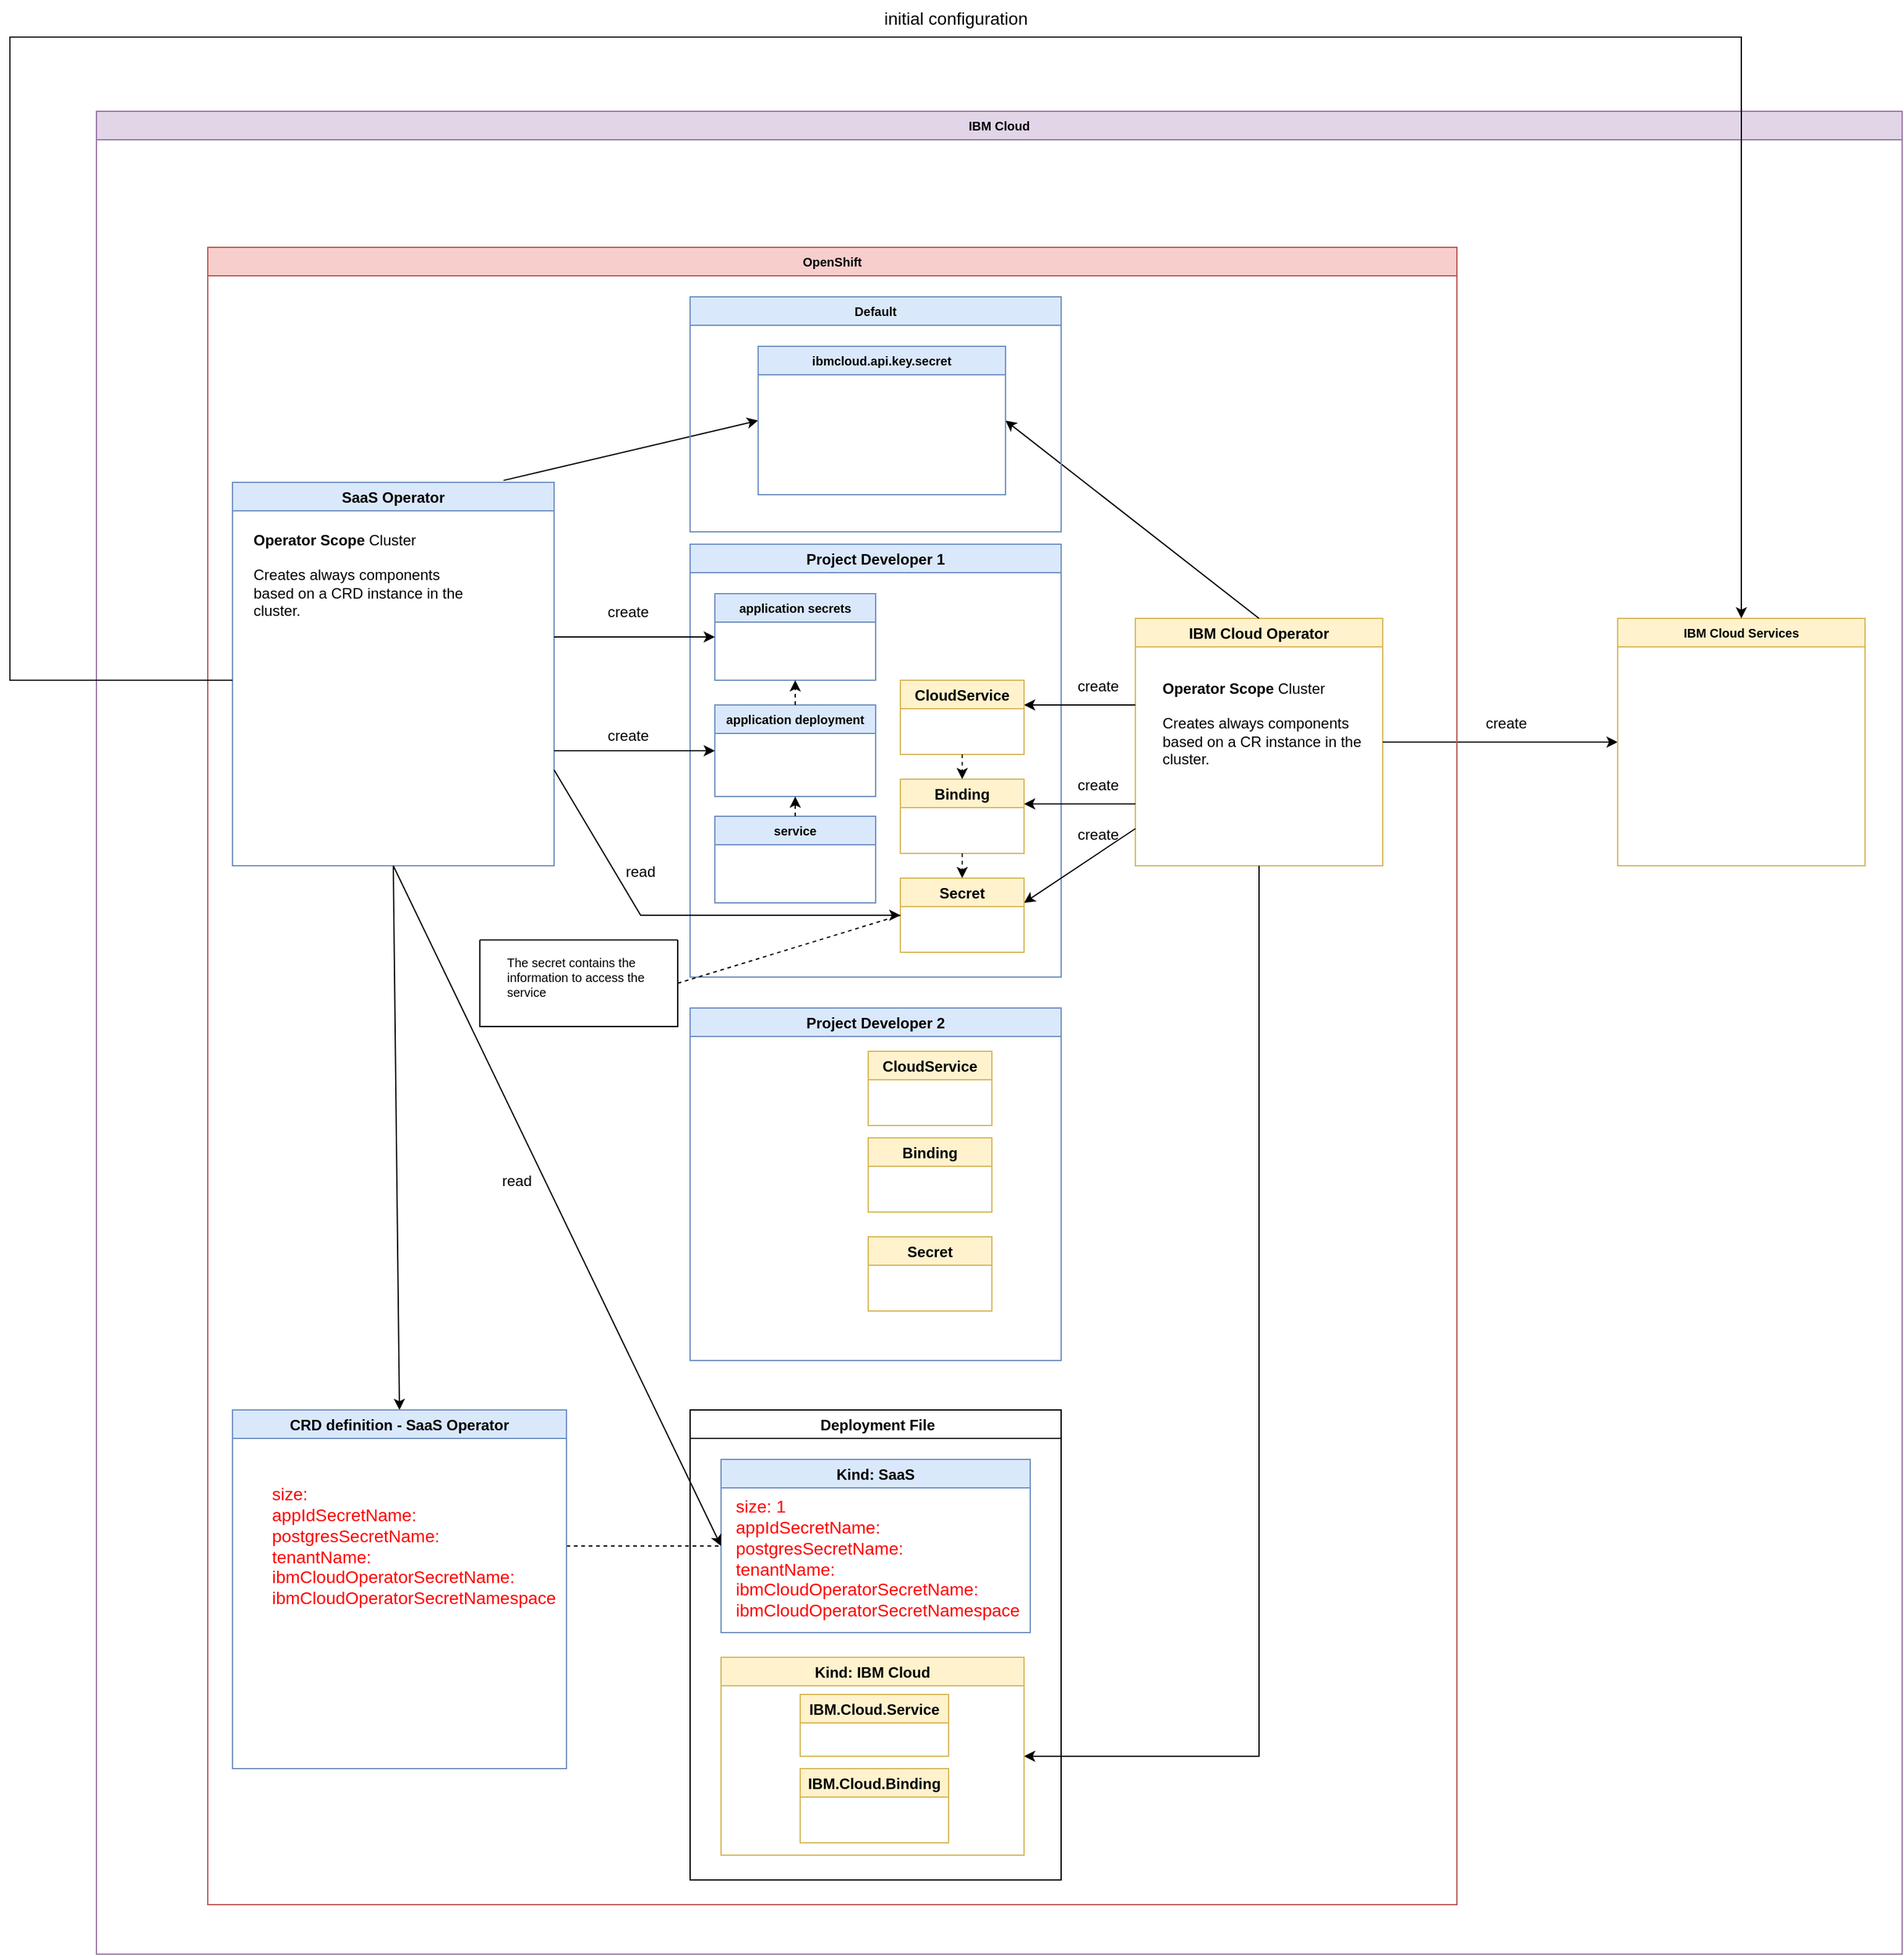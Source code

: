 <mxfile version="16.4.0" type="device" pages="2"><diagram id="ZJD4ddvh5a6maTwFPpQm" name="Simplified overview starting point 2022.02.23"><mxGraphModel dx="1677" dy="1834" grid="1" gridSize="10" guides="1" tooltips="1" connect="1" arrows="1" fold="1" page="1" pageScale="1" pageWidth="827" pageHeight="1169" math="0" shadow="0"><root><mxCell id="0"/><mxCell id="1" parent="0"/><mxCell id="05u67PnVDAq-zi8xKlbg-2" value="SaaS Operator" style="swimlane;fillColor=#dae8fc;strokeColor=#6c8ebf;" vertex="1" parent="1"><mxGeometry x="-140" y="-40" width="260" height="310" as="geometry"><mxRectangle x="-140" y="-40" width="120" height="23" as="alternateBounds"/></mxGeometry></mxCell><mxCell id="05u67PnVDAq-zi8xKlbg-1" value="IBM Cloud Operator" style="swimlane;fillColor=#fff2cc;strokeColor=#d6b656;" vertex="1" parent="1"><mxGeometry x="590" y="70" width="200" height="200" as="geometry"/></mxCell><mxCell id="05u67PnVDAq-zi8xKlbg-4" value="Project Developer 1" style="swimlane;fillColor=#dae8fc;strokeColor=#6c8ebf;" vertex="1" parent="1"><mxGeometry x="230" y="10" width="300" height="350" as="geometry"/></mxCell><mxCell id="05u67PnVDAq-zi8xKlbg-5" value="Project Developer 2" style="swimlane;fillColor=#dae8fc;strokeColor=#6c8ebf;" vertex="1" parent="1"><mxGeometry x="230" y="385" width="300" height="285" as="geometry"/></mxCell><mxCell id="05u67PnVDAq-zi8xKlbg-6" value="Binding" style="swimlane;fillColor=#fff2cc;strokeColor=#d6b656;" vertex="1" parent="05u67PnVDAq-zi8xKlbg-5"><mxGeometry x="144" y="105" width="100" height="60" as="geometry"/></mxCell><mxCell id="05u67PnVDAq-zi8xKlbg-7" value="Secret" style="swimlane;fillColor=#fff2cc;strokeColor=#d6b656;" vertex="1" parent="05u67PnVDAq-zi8xKlbg-5"><mxGeometry x="144" y="185" width="100" height="60" as="geometry"/></mxCell><mxCell id="05u67PnVDAq-zi8xKlbg-43" value="CloudService" style="swimlane;fillColor=#fff2cc;strokeColor=#d6b656;" vertex="1" parent="05u67PnVDAq-zi8xKlbg-5"><mxGeometry x="144" y="35" width="100" height="60" as="geometry"/></mxCell><mxCell id="05u67PnVDAq-zi8xKlbg-11" value="" style="endArrow=classic;html=1;rounded=0;" edge="1" parent="1"><mxGeometry width="50" height="50" relative="1" as="geometry"><mxPoint x="590" y="140" as="sourcePoint"/><mxPoint x="500" y="140" as="targetPoint"/></mxGeometry></mxCell><mxCell id="05u67PnVDAq-zi8xKlbg-14" value="" style="endArrow=classic;html=1;rounded=0;entryX=1;entryY=0.5;entryDx=0;entryDy=0;exitX=0.5;exitY=1;exitDx=0;exitDy=0;" edge="1" parent="1" source="05u67PnVDAq-zi8xKlbg-1" target="05u67PnVDAq-zi8xKlbg-13"><mxGeometry width="50" height="50" relative="1" as="geometry"><mxPoint x="280" y="650" as="sourcePoint"/><mxPoint x="440" y="420" as="targetPoint"/><Array as="points"><mxPoint x="690" y="990"/></Array></mxGeometry></mxCell><mxCell id="05u67PnVDAq-zi8xKlbg-18" value="" style="endArrow=classic;html=1;rounded=0;exitX=1;exitY=0.75;exitDx=0;exitDy=0;entryX=0;entryY=0.5;entryDx=0;entryDy=0;" edge="1" parent="1" source="05u67PnVDAq-zi8xKlbg-2" target="05u67PnVDAq-zi8xKlbg-8"><mxGeometry width="50" height="50" relative="1" as="geometry"><mxPoint x="390" y="280" as="sourcePoint"/><mxPoint x="440" y="230" as="targetPoint"/><Array as="points"><mxPoint x="190" y="310"/></Array></mxGeometry></mxCell><mxCell id="05u67PnVDAq-zi8xKlbg-20" value="" style="endArrow=classic;html=1;rounded=0;exitX=0;exitY=0.75;exitDx=0;exitDy=0;" edge="1" parent="1" source="05u67PnVDAq-zi8xKlbg-1"><mxGeometry width="50" height="50" relative="1" as="geometry"><mxPoint x="390" y="300" as="sourcePoint"/><mxPoint x="500" y="220" as="targetPoint"/></mxGeometry></mxCell><mxCell id="05u67PnVDAq-zi8xKlbg-21" value="create" style="text;html=1;strokeColor=none;fillColor=none;align=center;verticalAlign=middle;whiteSpace=wrap;rounded=0;" vertex="1" parent="1"><mxGeometry x="530" y="190" width="60" height="30" as="geometry"/></mxCell><mxCell id="05u67PnVDAq-zi8xKlbg-22" value="create" style="text;html=1;strokeColor=none;fillColor=none;align=center;verticalAlign=middle;whiteSpace=wrap;rounded=0;" vertex="1" parent="1"><mxGeometry x="530" y="110" width="60" height="30" as="geometry"/></mxCell><mxCell id="05u67PnVDAq-zi8xKlbg-25" value="" style="endArrow=classic;html=1;rounded=0;entryX=0.5;entryY=0;entryDx=0;entryDy=0;exitX=0.5;exitY=1;exitDx=0;exitDy=0;" edge="1" parent="1" source="05u67PnVDAq-zi8xKlbg-2" target="05u67PnVDAq-zi8xKlbg-24"><mxGeometry width="50" height="50" relative="1" as="geometry"><mxPoint x="95" y="270" as="sourcePoint"/><mxPoint x="440" y="450" as="targetPoint"/></mxGeometry></mxCell><mxCell id="05u67PnVDAq-zi8xKlbg-26" value="" style="endArrow=none;dashed=1;html=1;rounded=0;entryX=0;entryY=0.5;entryDx=0;entryDy=0;" edge="1" parent="1" target="05u67PnVDAq-zi8xKlbg-19"><mxGeometry width="50" height="50" relative="1" as="geometry"><mxPoint x="130" y="820" as="sourcePoint"/><mxPoint x="250" y="745" as="targetPoint"/></mxGeometry></mxCell><mxCell id="05u67PnVDAq-zi8xKlbg-41" value="" style="endArrow=classic;html=1;rounded=0;" edge="1" parent="1"><mxGeometry width="50" height="50" relative="1" as="geometry"><mxPoint x="590" y="240" as="sourcePoint"/><mxPoint x="500" y="300" as="targetPoint"/></mxGeometry></mxCell><mxCell id="05u67PnVDAq-zi8xKlbg-42" value="create" style="text;html=1;strokeColor=none;fillColor=none;align=center;verticalAlign=middle;whiteSpace=wrap;rounded=0;" vertex="1" parent="1"><mxGeometry x="530" y="230" width="60" height="30" as="geometry"/></mxCell><mxCell id="05u67PnVDAq-zi8xKlbg-48" value="" style="endArrow=classic;html=1;rounded=0;fontFamily=Helvetica;fontSize=10;entryX=1;entryY=0.5;entryDx=0;entryDy=0;exitX=0.5;exitY=0;exitDx=0;exitDy=0;" edge="1" parent="1" source="05u67PnVDAq-zi8xKlbg-1" target="05u67PnVDAq-zi8xKlbg-46"><mxGeometry width="50" height="50" relative="1" as="geometry"><mxPoint x="470" y="30" as="sourcePoint"/><mxPoint x="520" y="-20" as="targetPoint"/></mxGeometry></mxCell><mxCell id="05u67PnVDAq-zi8xKlbg-49" value="" style="endArrow=classic;html=1;rounded=0;fontFamily=Helvetica;fontSize=10;exitX=0.843;exitY=-0.005;exitDx=0;exitDy=0;exitPerimeter=0;entryX=0;entryY=0.5;entryDx=0;entryDy=0;" edge="1" parent="1" source="05u67PnVDAq-zi8xKlbg-2" target="05u67PnVDAq-zi8xKlbg-46"><mxGeometry width="50" height="50" relative="1" as="geometry"><mxPoint x="360" y="30" as="sourcePoint"/><mxPoint x="410" y="-20" as="targetPoint"/></mxGeometry></mxCell><mxCell id="05u67PnVDAq-zi8xKlbg-53" value="" style="endArrow=classic;html=1;rounded=0;fontFamily=Helvetica;fontSize=10;exitX=1;exitY=0.5;exitDx=0;exitDy=0;entryX=0;entryY=0.5;entryDx=0;entryDy=0;" edge="1" parent="1" source="05u67PnVDAq-zi8xKlbg-1" target="05u67PnVDAq-zi8xKlbg-52"><mxGeometry width="50" height="50" relative="1" as="geometry"><mxPoint x="820" y="110" as="sourcePoint"/><mxPoint x="870" y="60" as="targetPoint"/></mxGeometry></mxCell><mxCell id="05u67PnVDAq-zi8xKlbg-55" value="OpenShift" style="swimlane;fontFamily=Helvetica;fontSize=10;fillColor=#f8cecc;strokeColor=#b85450;" vertex="1" parent="1"><mxGeometry x="-160" y="-230" width="1010" height="1340" as="geometry"/></mxCell><mxCell id="05u67PnVDAq-zi8xKlbg-40" value="CloudService" style="swimlane;fillColor=#fff2cc;strokeColor=#d6b656;" vertex="1" parent="05u67PnVDAq-zi8xKlbg-55"><mxGeometry x="560" y="350" width="100" height="60" as="geometry"/></mxCell><mxCell id="05u67PnVDAq-zi8xKlbg-3" value="Binding" style="swimlane;fillColor=#fff2cc;strokeColor=#d6b656;" vertex="1" parent="05u67PnVDAq-zi8xKlbg-55"><mxGeometry x="560" y="430" width="100" height="60" as="geometry"/></mxCell><mxCell id="05u67PnVDAq-zi8xKlbg-57" value="" style="endArrow=classic;html=1;rounded=0;fontFamily=Helvetica;fontSize=10;exitX=0.5;exitY=1;exitDx=0;exitDy=0;dashed=1;" edge="1" parent="05u67PnVDAq-zi8xKlbg-55" source="05u67PnVDAq-zi8xKlbg-40" target="05u67PnVDAq-zi8xKlbg-3"><mxGeometry width="50" height="50" relative="1" as="geometry"><mxPoint x="700" y="510" as="sourcePoint"/><mxPoint x="750" y="460" as="targetPoint"/></mxGeometry></mxCell><mxCell id="05u67PnVDAq-zi8xKlbg-8" value="Secret" style="swimlane;fillColor=#fff2cc;strokeColor=#d6b656;" vertex="1" parent="05u67PnVDAq-zi8xKlbg-55"><mxGeometry x="560" y="510" width="100" height="60" as="geometry"/></mxCell><mxCell id="05u67PnVDAq-zi8xKlbg-58" value="" style="endArrow=classic;html=1;rounded=0;fontFamily=Helvetica;fontSize=10;entryX=0.5;entryY=0;entryDx=0;entryDy=0;exitX=0.5;exitY=1;exitDx=0;exitDy=0;dashed=1;" edge="1" parent="05u67PnVDAq-zi8xKlbg-55" source="05u67PnVDAq-zi8xKlbg-3" target="05u67PnVDAq-zi8xKlbg-8"><mxGeometry width="50" height="50" relative="1" as="geometry"><mxPoint x="700" y="510" as="sourcePoint"/><mxPoint x="750" y="460" as="targetPoint"/></mxGeometry></mxCell><mxCell id="05u67PnVDAq-zi8xKlbg-67" value="application secrets" style="swimlane;fontFamily=Helvetica;fontSize=10;strokeWidth=1;fillColor=#dae8fc;strokeColor=#6c8ebf;" vertex="1" parent="05u67PnVDAq-zi8xKlbg-55"><mxGeometry x="410" y="280" width="130" height="70" as="geometry"/></mxCell><mxCell id="05u67PnVDAq-zi8xKlbg-71" value="application deployment" style="swimlane;fontFamily=Helvetica;fontSize=10;strokeWidth=1;fillColor=#dae8fc;strokeColor=#6c8ebf;" vertex="1" parent="05u67PnVDAq-zi8xKlbg-55"><mxGeometry x="410" y="370" width="130" height="74" as="geometry"><mxRectangle x="410" y="370" width="140" height="23" as="alternateBounds"/></mxGeometry></mxCell><mxCell id="05u67PnVDAq-zi8xKlbg-45" value="Default" style="swimlane;fontFamily=Helvetica;fontSize=10;fillColor=#dae8fc;strokeColor=#6c8ebf;" vertex="1" parent="05u67PnVDAq-zi8xKlbg-55"><mxGeometry x="390" y="40" width="300" height="190" as="geometry"/></mxCell><mxCell id="05u67PnVDAq-zi8xKlbg-46" value="ibmcloud.api.key.secret" style="swimlane;fontFamily=Helvetica;fontSize=10;fillColor=#dae8fc;strokeColor=#6c8ebf;" vertex="1" parent="05u67PnVDAq-zi8xKlbg-45"><mxGeometry x="55" y="40" width="200" height="120" as="geometry"/></mxCell><mxCell id="05u67PnVDAq-zi8xKlbg-74" value="service" style="swimlane;fontFamily=Helvetica;fontSize=10;strokeWidth=1;fillColor=#dae8fc;strokeColor=#6c8ebf;" vertex="1" parent="05u67PnVDAq-zi8xKlbg-55"><mxGeometry x="410" y="460" width="130" height="70" as="geometry"/></mxCell><mxCell id="05u67PnVDAq-zi8xKlbg-76" value="" style="endArrow=classic;html=1;rounded=0;fontFamily=Helvetica;fontSize=10;entryX=0.5;entryY=1;entryDx=0;entryDy=0;exitX=0.5;exitY=0;exitDx=0;exitDy=0;dashed=1;" edge="1" parent="05u67PnVDAq-zi8xKlbg-55" source="05u67PnVDAq-zi8xKlbg-71" target="05u67PnVDAq-zi8xKlbg-67"><mxGeometry width="50" height="50" relative="1" as="geometry"><mxPoint x="475" y="360" as="sourcePoint"/><mxPoint x="520" y="460" as="targetPoint"/></mxGeometry></mxCell><mxCell id="05u67PnVDAq-zi8xKlbg-70" value="" style="endArrow=classic;html=1;rounded=0;fontFamily=Helvetica;fontSize=10;entryX=0;entryY=0.5;entryDx=0;entryDy=0;" edge="1" parent="1" target="05u67PnVDAq-zi8xKlbg-67"><mxGeometry width="50" height="50" relative="1" as="geometry"><mxPoint x="120" y="85" as="sourcePoint"/><mxPoint x="360" y="300" as="targetPoint"/></mxGeometry></mxCell><mxCell id="05u67PnVDAq-zi8xKlbg-73" value="" style="endArrow=classic;html=1;rounded=0;fontFamily=Helvetica;fontSize=10;entryX=0;entryY=0.5;entryDx=0;entryDy=0;" edge="1" parent="1" target="05u67PnVDAq-zi8xKlbg-71"><mxGeometry width="50" height="50" relative="1" as="geometry"><mxPoint x="120" y="177" as="sourcePoint"/><mxPoint x="260" y="125" as="targetPoint"/></mxGeometry></mxCell><mxCell id="05u67PnVDAq-zi8xKlbg-77" value="" style="endArrow=classic;html=1;rounded=0;fontFamily=Helvetica;fontSize=10;entryX=0.5;entryY=1;entryDx=0;entryDy=0;dashed=1;" edge="1" parent="1" target="05u67PnVDAq-zi8xKlbg-71"><mxGeometry width="50" height="50" relative="1" as="geometry"><mxPoint x="315" y="230" as="sourcePoint"/><mxPoint x="360" y="230" as="targetPoint"/></mxGeometry></mxCell><mxCell id="05u67PnVDAq-zi8xKlbg-80" value="IBM Cloud" style="swimlane;fontFamily=Helvetica;fontSize=10;strokeWidth=1;fillColor=#e1d5e7;strokeColor=#9673a6;" vertex="1" parent="1"><mxGeometry x="-250" y="-340" width="1460" height="1490" as="geometry"/></mxCell><mxCell id="05u67PnVDAq-zi8xKlbg-60" value="" style="swimlane;startSize=0;fontFamily=Helvetica;fontSize=10;fillColor=none;" vertex="1" parent="05u67PnVDAq-zi8xKlbg-80"><mxGeometry x="310" y="670" width="160" height="70" as="geometry"/></mxCell><mxCell id="05u67PnVDAq-zi8xKlbg-61" value="The secret contains the information to access the service" style="text;html=1;strokeColor=none;fillColor=none;align=left;verticalAlign=middle;whiteSpace=wrap;rounded=0;fontFamily=Helvetica;fontSize=10;strokeWidth=2;" vertex="1" parent="05u67PnVDAq-zi8xKlbg-60"><mxGeometry x="20" y="10" width="130" height="40" as="geometry"/></mxCell><mxCell id="tXDFiRKwH6jkrmwQ4aK1-2" value="read" style="text;html=1;strokeColor=none;fillColor=none;align=center;verticalAlign=middle;whiteSpace=wrap;rounded=0;" vertex="1" parent="05u67PnVDAq-zi8xKlbg-80"><mxGeometry x="310" y="850" width="60" height="30" as="geometry"/></mxCell><mxCell id="E7d3GxWEacopZwAi-zRK-2" value="&lt;b&gt;Operator Scope&lt;/b&gt; Cluster&lt;br&gt;&lt;br&gt;Creates always components based on a CR instance in the cluster." style="text;html=1;strokeColor=none;fillColor=none;align=left;verticalAlign=middle;whiteSpace=wrap;rounded=0;" vertex="1" parent="05u67PnVDAq-zi8xKlbg-80"><mxGeometry x="860" y="450" width="175" height="90" as="geometry"/></mxCell><mxCell id="05u67PnVDAq-zi8xKlbg-52" value="IBM Cloud Services" style="swimlane;fontFamily=Helvetica;fontSize=10;fillColor=#fff2cc;strokeColor=#d6b656;" vertex="1" parent="05u67PnVDAq-zi8xKlbg-80"><mxGeometry x="1230" y="410" width="200" height="200" as="geometry"/></mxCell><mxCell id="05u67PnVDAq-zi8xKlbg-56" value="create" style="text;html=1;strokeColor=none;fillColor=none;align=center;verticalAlign=middle;whiteSpace=wrap;rounded=0;" vertex="1" parent="05u67PnVDAq-zi8xKlbg-80"><mxGeometry x="1110" y="480" width="60" height="30" as="geometry"/></mxCell><mxCell id="05u67PnVDAq-zi8xKlbg-12" value=" Deployment File" style="swimlane;" vertex="1" parent="05u67PnVDAq-zi8xKlbg-80"><mxGeometry x="480" y="1050" width="300" height="380" as="geometry"/></mxCell><mxCell id="05u67PnVDAq-zi8xKlbg-19" value="Kind: SaaS" style="swimlane;fillColor=#dae8fc;strokeColor=#6c8ebf;" vertex="1" parent="05u67PnVDAq-zi8xKlbg-12"><mxGeometry x="25" y="40" width="250" height="140" as="geometry"/></mxCell><mxCell id="evoZ4YkK1G2OfHONI_-d-2" value="size: 1&lt;br&gt;appIdSecretName:&lt;br&gt;postgresSecretName:&lt;br&gt;tenantName:&lt;br&gt;ibmCloudOperatorSecretName:&lt;br&gt;ibmCloudOperatorSecretNamespace" style="text;html=1;strokeColor=none;fillColor=none;align=left;verticalAlign=middle;whiteSpace=wrap;rounded=0;fontFamily=Helvetica;fontSize=14;fontColor=#FF0000;" vertex="1" parent="05u67PnVDAq-zi8xKlbg-19"><mxGeometry x="10" y="30" width="240" height="100" as="geometry"/></mxCell><mxCell id="05u67PnVDAq-zi8xKlbg-13" value="Kind: IBM Cloud" style="swimlane;fillColor=#fff2cc;strokeColor=#d6b656;" vertex="1" parent="05u67PnVDAq-zi8xKlbg-12"><mxGeometry x="25" y="200" width="245" height="160" as="geometry"/></mxCell><mxCell id="05u67PnVDAq-zi8xKlbg-31" value="IBM.Cloud.Binding" style="swimlane;fillColor=#fff2cc;strokeColor=#d6b656;" vertex="1" parent="05u67PnVDAq-zi8xKlbg-13"><mxGeometry x="64" y="90" width="120" height="60" as="geometry"/></mxCell><mxCell id="05u67PnVDAq-zi8xKlbg-30" value="IBM.Cloud.Service" style="swimlane;fillColor=#fff2cc;strokeColor=#d6b656;" vertex="1" parent="05u67PnVDAq-zi8xKlbg-13"><mxGeometry x="64" y="30" width="120" height="50" as="geometry"/></mxCell><mxCell id="evoZ4YkK1G2OfHONI_-d-3" value="size:&lt;br&gt;appIdSecretName:&lt;br&gt;postgresSecretName:&lt;br&gt;tenantName:&lt;br&gt;ibmCloudOperatorSecretName:&lt;br&gt;ibmCloudOperatorSecretNamespace" style="text;html=1;strokeColor=none;fillColor=none;align=left;verticalAlign=middle;whiteSpace=wrap;rounded=0;fontFamily=Helvetica;fontSize=14;fontColor=#FF0000;" vertex="1" parent="05u67PnVDAq-zi8xKlbg-80"><mxGeometry x="140" y="1110" width="240" height="100" as="geometry"/></mxCell><mxCell id="05u67PnVDAq-zi8xKlbg-24" value="CRD definition - SaaS Operator" style="swimlane;fillColor=#dae8fc;strokeColor=#6c8ebf;" vertex="1" parent="05u67PnVDAq-zi8xKlbg-80"><mxGeometry x="110" y="1050" width="270" height="290" as="geometry"/></mxCell><mxCell id="05u67PnVDAq-zi8xKlbg-72" value="create" style="text;html=1;strokeColor=none;fillColor=none;align=center;verticalAlign=middle;whiteSpace=wrap;rounded=0;" vertex="1" parent="05u67PnVDAq-zi8xKlbg-80"><mxGeometry x="400" y="390" width="60" height="30" as="geometry"/></mxCell><mxCell id="05u67PnVDAq-zi8xKlbg-78" value="create" style="text;html=1;strokeColor=none;fillColor=none;align=center;verticalAlign=middle;whiteSpace=wrap;rounded=0;" vertex="1" parent="05u67PnVDAq-zi8xKlbg-80"><mxGeometry x="400" y="490" width="60" height="30" as="geometry"/></mxCell><mxCell id="05u67PnVDAq-zi8xKlbg-17" value="read" style="text;html=1;strokeColor=none;fillColor=none;align=center;verticalAlign=middle;whiteSpace=wrap;rounded=0;" vertex="1" parent="05u67PnVDAq-zi8xKlbg-80"><mxGeometry x="410" y="600" width="60" height="30" as="geometry"/></mxCell><mxCell id="05u67PnVDAq-zi8xKlbg-79" value="" style="endArrow=classic;html=1;rounded=0;fontFamily=Helvetica;fontSize=10;entryX=0.5;entryY=0;entryDx=0;entryDy=0;" edge="1" parent="1" target="05u67PnVDAq-zi8xKlbg-52"><mxGeometry width="50" height="50" relative="1" as="geometry"><mxPoint x="-140" y="120" as="sourcePoint"/><mxPoint x="-250" y="-140" as="targetPoint"/><Array as="points"><mxPoint x="-320" y="120"/><mxPoint x="-320" y="-400"/><mxPoint x="1080" y="-400"/></Array></mxGeometry></mxCell><mxCell id="05u67PnVDAq-zi8xKlbg-81" value="initial configuration" style="text;html=1;strokeColor=none;fillColor=none;align=center;verticalAlign=middle;whiteSpace=wrap;rounded=0;fontFamily=Helvetica;fontSize=14;" vertex="1" parent="1"><mxGeometry x="380" y="-430" width="130" height="30" as="geometry"/></mxCell><mxCell id="tXDFiRKwH6jkrmwQ4aK1-1" value="" style="endArrow=classic;html=1;rounded=0;entryX=0;entryY=0.5;entryDx=0;entryDy=0;exitX=0.5;exitY=1;exitDx=0;exitDy=0;" edge="1" parent="1" source="05u67PnVDAq-zi8xKlbg-2" target="05u67PnVDAq-zi8xKlbg-19"><mxGeometry width="50" height="50" relative="1" as="geometry"><mxPoint x="-30" y="270" as="sourcePoint"/><mxPoint x="-25.0" y="720.0" as="targetPoint"/></mxGeometry></mxCell><mxCell id="05u67PnVDAq-zi8xKlbg-63" value="" style="endArrow=none;dashed=1;html=1;rounded=0;fontFamily=Helvetica;fontSize=10;exitX=1;exitY=0.5;exitDx=0;exitDy=0;entryX=0;entryY=0.5;entryDx=0;entryDy=0;" edge="1" parent="1" source="05u67PnVDAq-zi8xKlbg-60" target="05u67PnVDAq-zi8xKlbg-8"><mxGeometry width="50" height="50" relative="1" as="geometry"><mxPoint x="310" y="360" as="sourcePoint"/><mxPoint x="360" y="310" as="targetPoint"/></mxGeometry></mxCell><mxCell id="cQY9s8MMBeXiL5kOohLw-1" value="&lt;b&gt;Operator Scope&lt;/b&gt; Cluster&lt;br&gt;&lt;br&gt;Creates always components based on a CRD instance in the cluster." style="text;html=1;strokeColor=none;fillColor=none;align=left;verticalAlign=middle;whiteSpace=wrap;rounded=0;" vertex="1" parent="1"><mxGeometry x="-125" y="-10" width="175" height="90" as="geometry"/></mxCell></root></mxGraphModel></diagram><diagram name="Concurrent work overview starting point 2022.02.23" id="7UePJXRPqZnObrAWfiwP"><mxGraphModel dx="1890" dy="2000" grid="1" gridSize="10" guides="1" tooltips="1" connect="1" arrows="1" fold="1" page="1" pageScale="1" pageWidth="827" pageHeight="1169" math="0" shadow="0"><root><mxCell id="q4kXisVM7gO6vJiR800r-0"/><mxCell id="q4kXisVM7gO6vJiR800r-1" parent="q4kXisVM7gO6vJiR800r-0"/><mxCell id="q4kXisVM7gO6vJiR800r-2" value="SaaS Operator" style="swimlane;fillColor=#dae8fc;strokeColor=#6c8ebf;" vertex="1" parent="q4kXisVM7gO6vJiR800r-1"><mxGeometry x="-140" y="-40" width="210" height="310" as="geometry"/></mxCell><mxCell id="q4kXisVM7gO6vJiR800r-3" value="&lt;b&gt;Operator Scope&lt;/b&gt;&amp;nbsp;ProjectScope&lt;br&gt;&lt;br&gt;For concurrent development we change the scope from cluster to project / namespaces.&lt;br&gt;&lt;br&gt;&lt;i&gt;&lt;u&gt;Name spaces:&lt;/u&gt;&lt;/i&gt;&lt;br&gt;- Default&lt;br&gt;- Project Developer 1" style="text;html=1;strokeColor=none;fillColor=none;align=left;verticalAlign=middle;whiteSpace=wrap;rounded=0;fontColor=#FF3333;" vertex="1" parent="q4kXisVM7gO6vJiR800r-2"><mxGeometry x="15" y="30" width="175" height="150" as="geometry"/></mxCell><mxCell id="q4kXisVM7gO6vJiR800r-4" value="IBM Cloud Operator" style="swimlane;fillColor=#fff2cc;strokeColor=#d6b656;" vertex="1" parent="q4kXisVM7gO6vJiR800r-1"><mxGeometry x="590" y="70" width="200" height="200" as="geometry"/></mxCell><mxCell id="q4kXisVM7gO6vJiR800r-5" value="Project Developer 1" style="swimlane;fillColor=#dae8fc;strokeColor=#6c8ebf;fontColor=#FF0000;" vertex="1" parent="q4kXisVM7gO6vJiR800r-1"><mxGeometry x="190" y="10" width="310" height="350" as="geometry"/></mxCell><mxCell id="q4kXisVM7gO6vJiR800r-10" value="" style="endArrow=classic;html=1;rounded=0;" edge="1" parent="q4kXisVM7gO6vJiR800r-1"><mxGeometry width="50" height="50" relative="1" as="geometry"><mxPoint x="590" y="140" as="sourcePoint"/><mxPoint x="500" y="140" as="targetPoint"/></mxGeometry></mxCell><mxCell id="q4kXisVM7gO6vJiR800r-16" value="" style="endArrow=classic;html=1;rounded=0;entryX=1;entryY=0.5;entryDx=0;entryDy=0;exitX=0.5;exitY=1;exitDx=0;exitDy=0;" edge="1" parent="q4kXisVM7gO6vJiR800r-1" source="q4kXisVM7gO6vJiR800r-4" target="q4kXisVM7gO6vJiR800r-13"><mxGeometry width="50" height="50" relative="1" as="geometry"><mxPoint x="280" y="650" as="sourcePoint"/><mxPoint x="440" y="420" as="targetPoint"/><Array as="points"><mxPoint x="690" y="950"/></Array></mxGeometry></mxCell><mxCell id="q4kXisVM7gO6vJiR800r-17" value="" style="endArrow=classic;html=1;rounded=0;exitX=1;exitY=0.75;exitDx=0;exitDy=0;entryX=0;entryY=0.5;entryDx=0;entryDy=0;" edge="1" parent="q4kXisVM7gO6vJiR800r-1" source="q4kXisVM7gO6vJiR800r-2" target="q4kXisVM7gO6vJiR800r-38"><mxGeometry width="50" height="50" relative="1" as="geometry"><mxPoint x="390" y="280" as="sourcePoint"/><mxPoint x="440" y="230" as="targetPoint"/><Array as="points"><mxPoint x="110" y="310"/></Array></mxGeometry></mxCell><mxCell id="q4kXisVM7gO6vJiR800r-18" value="" style="endArrow=classic;html=1;rounded=0;exitX=0;exitY=0.75;exitDx=0;exitDy=0;" edge="1" parent="q4kXisVM7gO6vJiR800r-1" source="q4kXisVM7gO6vJiR800r-4"><mxGeometry width="50" height="50" relative="1" as="geometry"><mxPoint x="390" y="300" as="sourcePoint"/><mxPoint x="500" y="220" as="targetPoint"/></mxGeometry></mxCell><mxCell id="q4kXisVM7gO6vJiR800r-19" value="create" style="text;html=1;strokeColor=none;fillColor=none;align=center;verticalAlign=middle;whiteSpace=wrap;rounded=0;" vertex="1" parent="q4kXisVM7gO6vJiR800r-1"><mxGeometry x="530" y="190" width="60" height="30" as="geometry"/></mxCell><mxCell id="q4kXisVM7gO6vJiR800r-20" value="create" style="text;html=1;strokeColor=none;fillColor=none;align=center;verticalAlign=middle;whiteSpace=wrap;rounded=0;" vertex="1" parent="q4kXisVM7gO6vJiR800r-1"><mxGeometry x="530" y="110" width="60" height="30" as="geometry"/></mxCell><mxCell id="q4kXisVM7gO6vJiR800r-23" value="" style="endArrow=classic;html=1;rounded=0;entryX=0.5;entryY=0;entryDx=0;entryDy=0;exitX=0.5;exitY=1;exitDx=0;exitDy=0;" edge="1" parent="q4kXisVM7gO6vJiR800r-1" source="q4kXisVM7gO6vJiR800r-2" target="q4kXisVM7gO6vJiR800r-21"><mxGeometry width="50" height="50" relative="1" as="geometry"><mxPoint x="95" y="270" as="sourcePoint"/><mxPoint x="440" y="450" as="targetPoint"/></mxGeometry></mxCell><mxCell id="q4kXisVM7gO6vJiR800r-24" value="" style="endArrow=none;dashed=1;html=1;rounded=0;entryX=0;entryY=0.5;entryDx=0;entryDy=0;" edge="1" parent="q4kXisVM7gO6vJiR800r-1" target="q4kXisVM7gO6vJiR800r-12"><mxGeometry width="50" height="50" relative="1" as="geometry"><mxPoint x="80" y="805" as="sourcePoint"/><mxPoint x="250" y="745" as="targetPoint"/></mxGeometry></mxCell><mxCell id="q4kXisVM7gO6vJiR800r-25" value="" style="endArrow=classic;html=1;rounded=0;" edge="1" parent="q4kXisVM7gO6vJiR800r-1"><mxGeometry width="50" height="50" relative="1" as="geometry"><mxPoint x="590" y="240" as="sourcePoint"/><mxPoint x="500" y="300" as="targetPoint"/></mxGeometry></mxCell><mxCell id="q4kXisVM7gO6vJiR800r-26" value="create" style="text;html=1;strokeColor=none;fillColor=none;align=center;verticalAlign=middle;whiteSpace=wrap;rounded=0;" vertex="1" parent="q4kXisVM7gO6vJiR800r-1"><mxGeometry x="530" y="230" width="60" height="30" as="geometry"/></mxCell><mxCell id="q4kXisVM7gO6vJiR800r-27" value="" style="endArrow=classic;html=1;rounded=0;fontFamily=Helvetica;fontSize=10;entryX=1;entryY=0.5;entryDx=0;entryDy=0;exitX=0.5;exitY=0;exitDx=0;exitDy=0;" edge="1" parent="q4kXisVM7gO6vJiR800r-1" source="q4kXisVM7gO6vJiR800r-4" target="q4kXisVM7gO6vJiR800r-44"><mxGeometry width="50" height="50" relative="1" as="geometry"><mxPoint x="470" y="30" as="sourcePoint"/><mxPoint x="520" y="-20" as="targetPoint"/></mxGeometry></mxCell><mxCell id="q4kXisVM7gO6vJiR800r-28" value="" style="endArrow=classic;html=1;rounded=0;fontFamily=Helvetica;fontSize=10;exitX=0.843;exitY=-0.005;exitDx=0;exitDy=0;exitPerimeter=0;entryX=0;entryY=0.5;entryDx=0;entryDy=0;" edge="1" parent="q4kXisVM7gO6vJiR800r-1" source="q4kXisVM7gO6vJiR800r-2" target="q4kXisVM7gO6vJiR800r-44"><mxGeometry width="50" height="50" relative="1" as="geometry"><mxPoint x="360" y="30" as="sourcePoint"/><mxPoint x="410" y="-20" as="targetPoint"/></mxGeometry></mxCell><mxCell id="q4kXisVM7gO6vJiR800r-30" value="" style="endArrow=classic;html=1;rounded=0;fontFamily=Helvetica;fontSize=10;exitX=1;exitY=0.5;exitDx=0;exitDy=0;entryX=0;entryY=0.5;entryDx=0;entryDy=0;" edge="1" parent="q4kXisVM7gO6vJiR800r-1" source="q4kXisVM7gO6vJiR800r-4" target="q4kXisVM7gO6vJiR800r-29"><mxGeometry width="50" height="50" relative="1" as="geometry"><mxPoint x="820" y="110" as="sourcePoint"/><mxPoint x="870" y="60" as="targetPoint"/></mxGeometry></mxCell><mxCell id="q4kXisVM7gO6vJiR800r-31" value="OpenShift" style="swimlane;fontFamily=Helvetica;fontSize=10;fillColor=#f8cecc;strokeColor=#b85450;" vertex="1" parent="q4kXisVM7gO6vJiR800r-1"><mxGeometry x="-190" y="-230" width="1040" height="1340" as="geometry"/></mxCell><mxCell id="q4kXisVM7gO6vJiR800r-35" value="CloudService" style="swimlane;fillColor=#fff2cc;strokeColor=#d6b656;" vertex="1" parent="q4kXisVM7gO6vJiR800r-31"><mxGeometry x="560" y="350" width="100" height="60" as="geometry"/></mxCell><mxCell id="q4kXisVM7gO6vJiR800r-36" value="Binding" style="swimlane;fillColor=#fff2cc;strokeColor=#d6b656;fontColor=#FF0000;" vertex="1" parent="q4kXisVM7gO6vJiR800r-31"><mxGeometry x="560" y="430" width="100" height="60" as="geometry"/></mxCell><mxCell id="q4kXisVM7gO6vJiR800r-37" value="" style="endArrow=classic;html=1;rounded=0;fontFamily=Helvetica;fontSize=10;exitX=0.5;exitY=1;exitDx=0;exitDy=0;" edge="1" parent="q4kXisVM7gO6vJiR800r-31" source="q4kXisVM7gO6vJiR800r-35" target="q4kXisVM7gO6vJiR800r-36"><mxGeometry width="50" height="50" relative="1" as="geometry"><mxPoint x="700" y="510" as="sourcePoint"/><mxPoint x="750" y="460" as="targetPoint"/></mxGeometry></mxCell><mxCell id="q4kXisVM7gO6vJiR800r-38" value="Secret" style="swimlane;fillColor=#fff2cc;strokeColor=#d6b656;" vertex="1" parent="q4kXisVM7gO6vJiR800r-31"><mxGeometry x="560" y="510" width="100" height="60" as="geometry"/></mxCell><mxCell id="q4kXisVM7gO6vJiR800r-40" value="" style="endArrow=classic;html=1;rounded=0;fontFamily=Helvetica;fontSize=10;entryX=0.5;entryY=0;entryDx=0;entryDy=0;exitX=0.5;exitY=1;exitDx=0;exitDy=0;" edge="1" parent="q4kXisVM7gO6vJiR800r-31" source="q4kXisVM7gO6vJiR800r-36" target="q4kXisVM7gO6vJiR800r-38"><mxGeometry width="50" height="50" relative="1" as="geometry"><mxPoint x="700" y="510" as="sourcePoint"/><mxPoint x="750" y="460" as="targetPoint"/></mxGeometry></mxCell><mxCell id="q4kXisVM7gO6vJiR800r-41" value="application secrets" style="swimlane;fontFamily=Helvetica;fontSize=10;strokeWidth=1;fillColor=#dae8fc;strokeColor=#6c8ebf;" vertex="1" parent="q4kXisVM7gO6vJiR800r-31"><mxGeometry x="410" y="280" width="130" height="70" as="geometry"/></mxCell><mxCell id="q4kXisVM7gO6vJiR800r-42" value="application deployment" style="swimlane;fontFamily=Helvetica;fontSize=10;strokeWidth=1;fillColor=#dae8fc;strokeColor=#6c8ebf;" vertex="1" parent="q4kXisVM7gO6vJiR800r-31"><mxGeometry x="410" y="370" width="130" height="74" as="geometry"/></mxCell><mxCell id="q4kXisVM7gO6vJiR800r-43" value="Default" style="swimlane;fontFamily=Helvetica;fontSize=10;fillColor=#dae8fc;strokeColor=#6c8ebf;fontColor=#FF0000;" vertex="1" parent="q4kXisVM7gO6vJiR800r-31"><mxGeometry x="380" y="40" width="310" height="190" as="geometry"/></mxCell><mxCell id="q4kXisVM7gO6vJiR800r-44" value="ibmcloud.api.key.secret" style="swimlane;fontFamily=Helvetica;fontSize=10;fillColor=#dae8fc;strokeColor=#6c8ebf;" vertex="1" parent="q4kXisVM7gO6vJiR800r-43"><mxGeometry x="55" y="40" width="200" height="120" as="geometry"/></mxCell><mxCell id="q4kXisVM7gO6vJiR800r-45" value="create" style="text;html=1;strokeColor=none;fillColor=none;align=center;verticalAlign=middle;whiteSpace=wrap;rounded=0;" vertex="1" parent="q4kXisVM7gO6vJiR800r-31"><mxGeometry x="290" y="280" width="60" height="30" as="geometry"/></mxCell><mxCell id="q4kXisVM7gO6vJiR800r-46" value="service" style="swimlane;fontFamily=Helvetica;fontSize=10;strokeWidth=1;fillColor=#dae8fc;strokeColor=#6c8ebf;" vertex="1" parent="q4kXisVM7gO6vJiR800r-31"><mxGeometry x="410" y="460" width="130" height="70" as="geometry"/></mxCell><mxCell id="q4kXisVM7gO6vJiR800r-47" value="" style="endArrow=classic;html=1;rounded=0;fontFamily=Helvetica;fontSize=10;entryX=0.5;entryY=1;entryDx=0;entryDy=0;exitX=0.5;exitY=0;exitDx=0;exitDy=0;" edge="1" parent="q4kXisVM7gO6vJiR800r-31" source="q4kXisVM7gO6vJiR800r-42" target="q4kXisVM7gO6vJiR800r-41"><mxGeometry width="50" height="50" relative="1" as="geometry"><mxPoint x="475" y="360" as="sourcePoint"/><mxPoint x="520" y="460" as="targetPoint"/></mxGeometry></mxCell><mxCell id="q4kXisVM7gO6vJiR800r-48" value="create" style="text;html=1;strokeColor=none;fillColor=none;align=center;verticalAlign=middle;whiteSpace=wrap;rounded=0;" vertex="1" parent="q4kXisVM7gO6vJiR800r-31"><mxGeometry x="290" y="380" width="60" height="30" as="geometry"/></mxCell><mxCell id="q4kXisVM7gO6vJiR800r-49" value="create" style="text;html=1;strokeColor=none;fillColor=none;align=center;verticalAlign=middle;whiteSpace=wrap;rounded=0;" vertex="1" parent="q4kXisVM7gO6vJiR800r-1"><mxGeometry x="890" y="140" width="60" height="30" as="geometry"/></mxCell><mxCell id="q4kXisVM7gO6vJiR800r-50" value="" style="endArrow=classic;html=1;rounded=0;fontFamily=Helvetica;fontSize=10;entryX=0;entryY=0.5;entryDx=0;entryDy=0;" edge="1" parent="q4kXisVM7gO6vJiR800r-1" target="q4kXisVM7gO6vJiR800r-41"><mxGeometry width="50" height="50" relative="1" as="geometry"><mxPoint x="70" y="85" as="sourcePoint"/><mxPoint x="360" y="300" as="targetPoint"/></mxGeometry></mxCell><mxCell id="q4kXisVM7gO6vJiR800r-51" value="" style="endArrow=classic;html=1;rounded=0;fontFamily=Helvetica;fontSize=10;entryX=0;entryY=0.5;entryDx=0;entryDy=0;" edge="1" parent="q4kXisVM7gO6vJiR800r-1" target="q4kXisVM7gO6vJiR800r-42"><mxGeometry width="50" height="50" relative="1" as="geometry"><mxPoint x="70" y="177" as="sourcePoint"/><mxPoint x="260" y="125" as="targetPoint"/></mxGeometry></mxCell><mxCell id="q4kXisVM7gO6vJiR800r-52" value="" style="endArrow=classic;html=1;rounded=0;fontFamily=Helvetica;fontSize=10;entryX=0.5;entryY=1;entryDx=0;entryDy=0;" edge="1" parent="q4kXisVM7gO6vJiR800r-1" target="q4kXisVM7gO6vJiR800r-42"><mxGeometry width="50" height="50" relative="1" as="geometry"><mxPoint x="315" y="230" as="sourcePoint"/><mxPoint x="360" y="230" as="targetPoint"/></mxGeometry></mxCell><mxCell id="q4kXisVM7gO6vJiR800r-53" value="" style="endArrow=classic;html=1;rounded=0;fontFamily=Helvetica;fontSize=10;entryX=0.5;entryY=0;entryDx=0;entryDy=0;" edge="1" parent="q4kXisVM7gO6vJiR800r-1" target="q4kXisVM7gO6vJiR800r-29"><mxGeometry width="50" height="50" relative="1" as="geometry"><mxPoint x="-140" y="120" as="sourcePoint"/><mxPoint x="-250" y="-140" as="targetPoint"/><Array as="points"><mxPoint x="-320" y="120"/><mxPoint x="-320" y="-400"/><mxPoint x="1080" y="-400"/></Array></mxGeometry></mxCell><mxCell id="q4kXisVM7gO6vJiR800r-54" value="IBM Cloud" style="swimlane;fontFamily=Helvetica;fontSize=10;strokeWidth=1;fillColor=#e1d5e7;strokeColor=#9673a6;" vertex="1" parent="q4kXisVM7gO6vJiR800r-1"><mxGeometry x="-250" y="-350" width="1460" height="1500" as="geometry"/></mxCell><mxCell id="q4kXisVM7gO6vJiR800r-33" value="" style="swimlane;startSize=0;fontFamily=Helvetica;fontSize=10;fillColor=none;" vertex="1" parent="q4kXisVM7gO6vJiR800r-54"><mxGeometry x="270" y="690" width="160" height="70" as="geometry"/></mxCell><mxCell id="q4kXisVM7gO6vJiR800r-34" value="The secret contains the information to access the service" style="text;html=1;strokeColor=none;fillColor=none;align=left;verticalAlign=middle;whiteSpace=wrap;rounded=0;fontFamily=Helvetica;fontSize=10;strokeWidth=2;" vertex="1" parent="q4kXisVM7gO6vJiR800r-33"><mxGeometry x="20" y="10" width="130" height="40" as="geometry"/></mxCell><mxCell id="q4kXisVM7gO6vJiR800r-32" value="read" style="text;html=1;strokeColor=none;fillColor=none;align=center;verticalAlign=middle;whiteSpace=wrap;rounded=0;" vertex="1" parent="q4kXisVM7gO6vJiR800r-54"><mxGeometry x="390" y="630" width="60" height="30" as="geometry"/></mxCell><mxCell id="q4kXisVM7gO6vJiR800r-29" value="IBM Cloud Services" style="swimlane;fontFamily=Helvetica;fontSize=10;fillColor=#fff2cc;strokeColor=#d6b656;" vertex="1" parent="q4kXisVM7gO6vJiR800r-54"><mxGeometry x="1230" y="420" width="200" height="200" as="geometry"/></mxCell><mxCell id="q4kXisVM7gO6vJiR800r-6" value="Project Developer 2" style="swimlane;fillColor=#dae8fc;strokeColor=#6c8ebf;" vertex="1" parent="q4kXisVM7gO6vJiR800r-54"><mxGeometry x="440" y="727.5" width="310" height="285" as="geometry"/></mxCell><mxCell id="q4kXisVM7gO6vJiR800r-7" value="Binding" style="swimlane;fillColor=#fff2cc;strokeColor=#d6b656;fontColor=#FF0000;" vertex="1" parent="q4kXisVM7gO6vJiR800r-6"><mxGeometry x="190" y="92.5" width="100" height="60" as="geometry"/></mxCell><mxCell id="q4kXisVM7gO6vJiR800r-8" value="Secret" style="swimlane;fillColor=#fff2cc;strokeColor=#d6b656;" vertex="1" parent="q4kXisVM7gO6vJiR800r-6"><mxGeometry x="190" y="162.5" width="100" height="60" as="geometry"/></mxCell><mxCell id="N9asuMLGrAc_Gqg9q0iU-0" value="reuse" style="text;html=1;strokeColor=none;fillColor=none;align=center;verticalAlign=middle;whiteSpace=wrap;rounded=0;fontFamily=Helvetica;fontSize=14;fontColor=#FF3333;" vertex="1" parent="q4kXisVM7gO6vJiR800r-54"><mxGeometry x="790" y="710" width="60" height="30" as="geometry"/></mxCell><mxCell id="q4kXisVM7gO6vJiR800r-21" value="CRD SaaS Operator" style="swimlane;fillColor=#dae8fc;strokeColor=#6c8ebf;" vertex="1" parent="q4kXisVM7gO6vJiR800r-54"><mxGeometry x="100" y="1060" width="230" height="290" as="geometry"/></mxCell><mxCell id="q4kXisVM7gO6vJiR800r-11" value=" Deployment File" style="swimlane;" vertex="1" parent="q4kXisVM7gO6vJiR800r-54"><mxGeometry x="554" y="1060" width="196" height="350" as="geometry"/></mxCell><mxCell id="q4kXisVM7gO6vJiR800r-12" value="Kind: SaaS" style="swimlane;fillColor=#dae8fc;strokeColor=#6c8ebf;" vertex="1" parent="q4kXisVM7gO6vJiR800r-11"><mxGeometry x="25" y="50" width="145" height="90" as="geometry"/></mxCell><mxCell id="q4kXisVM7gO6vJiR800r-13" value="Kind: IBM Cloud" style="swimlane;fillColor=#fff2cc;strokeColor=#d6b656;" vertex="1" parent="q4kXisVM7gO6vJiR800r-11"><mxGeometry x="26" y="160" width="144" height="160" as="geometry"/></mxCell><mxCell id="q4kXisVM7gO6vJiR800r-14" value="IBM.Cloud.Binding" style="swimlane;fillColor=#fff2cc;strokeColor=#d6b656;" vertex="1" parent="q4kXisVM7gO6vJiR800r-13"><mxGeometry x="14" y="90" width="120" height="60" as="geometry"/></mxCell><mxCell id="q4kXisVM7gO6vJiR800r-15" value="IBM.Cloud.Service" style="swimlane;fillColor=#fff2cc;strokeColor=#d6b656;" vertex="1" parent="q4kXisVM7gO6vJiR800r-13"><mxGeometry x="14" y="30" width="120" height="50" as="geometry"/></mxCell><mxCell id="q4kXisVM7gO6vJiR800r-55" value="initial configuration" style="text;html=1;strokeColor=none;fillColor=none;align=center;verticalAlign=middle;whiteSpace=wrap;rounded=0;fontFamily=Helvetica;fontSize=14;" vertex="1" parent="q4kXisVM7gO6vJiR800r-1"><mxGeometry x="380" y="-430" width="130" height="30" as="geometry"/></mxCell><mxCell id="q4kXisVM7gO6vJiR800r-39" value="" style="endArrow=none;dashed=1;html=1;rounded=0;fontFamily=Helvetica;fontSize=10;exitX=1;exitY=0.5;exitDx=0;exitDy=0;entryX=0;entryY=0.5;entryDx=0;entryDy=0;" edge="1" parent="q4kXisVM7gO6vJiR800r-1" source="q4kXisVM7gO6vJiR800r-33" target="q4kXisVM7gO6vJiR800r-38"><mxGeometry width="50" height="50" relative="1" as="geometry"><mxPoint x="310" y="360" as="sourcePoint"/><mxPoint x="360" y="310" as="targetPoint"/></mxGeometry></mxCell><mxCell id="q4kXisVM7gO6vJiR800r-56" value="" style="endArrow=none;dashed=1;html=1;dashPattern=1 3;strokeWidth=2;rounded=0;fontFamily=Helvetica;fontSize=14;entryX=1;entryY=0.5;entryDx=0;entryDy=0;exitX=1;exitY=0.5;exitDx=0;exitDy=0;fillColor=#f8cecc;strokeColor=#FF3333;" edge="1" parent="q4kXisVM7gO6vJiR800r-1" source="q4kXisVM7gO6vJiR800r-7" target="q4kXisVM7gO6vJiR800r-36"><mxGeometry width="50" height="50" relative="1" as="geometry"><mxPoint x="350" y="470" as="sourcePoint"/><mxPoint x="400" y="420" as="targetPoint"/><Array as="points"><mxPoint x="610" y="470"/><mxPoint x="610" y="320"/></Array></mxGeometry></mxCell><mxCell id="G4xbuHwxnfKCD4t1iSSS-0" value="&lt;b&gt;Operator Scope&lt;/b&gt; Cluster&lt;br&gt;&lt;br&gt;Creates always components based on a CR instance in the cluster." style="text;html=1;strokeColor=none;fillColor=none;align=left;verticalAlign=middle;whiteSpace=wrap;rounded=0;" vertex="1" parent="q4kXisVM7gO6vJiR800r-1"><mxGeometry x="610" y="100" width="175" height="90" as="geometry"/></mxCell></root></mxGraphModel></diagram></mxfile>